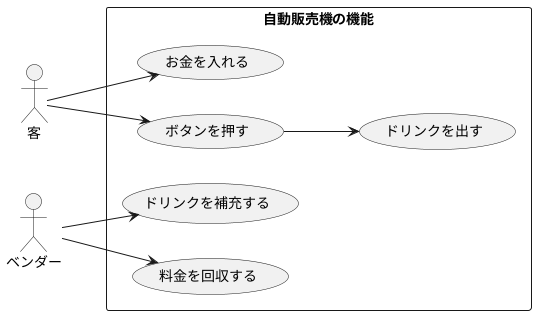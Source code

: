 @startuml
left to right direction
actor 客
actor ベンダー
rectangle 自動販売機の機能{
usecase "お金を入れる" as UC1
usecase "ボタンを押す" as UC2
usecase "ドリンクを出す" as UC3
usecase "ドリンクを補充する" as UC4
usecase "料金を回収する" as UC5
}
客 --> UC1
客 --> UC2
UC2 --> UC3
ベンダー --> UC4
ベンダー --> UC5
@enduml